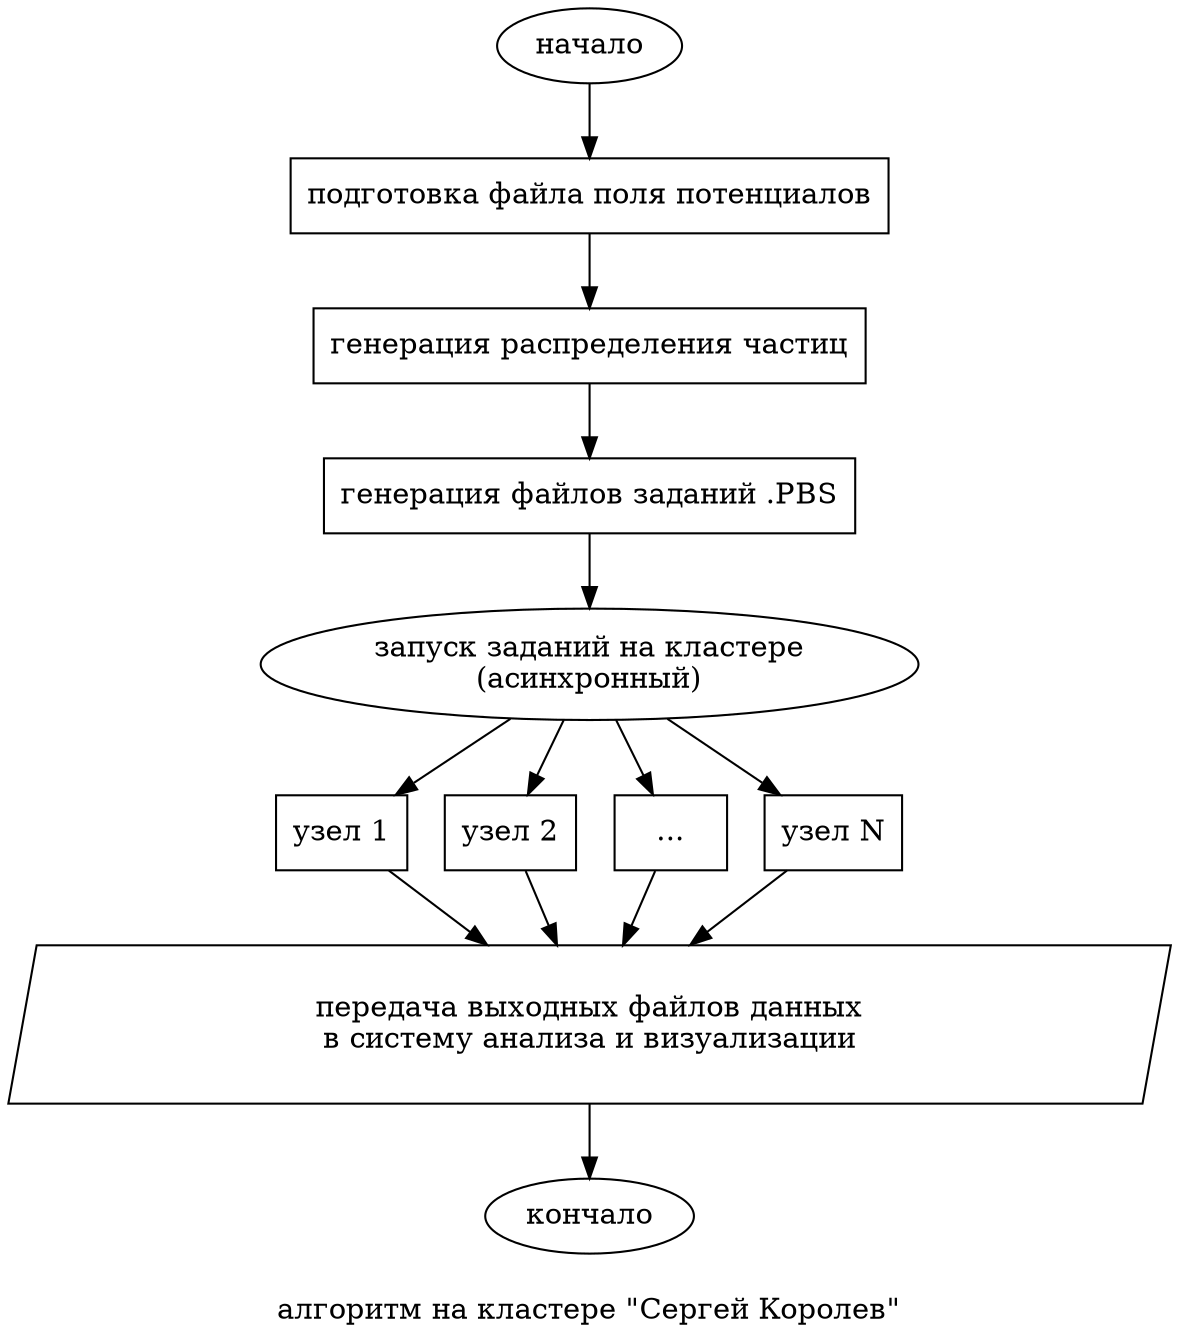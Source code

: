 digraph Algoritm {
label="\nалгоритм на кластере \"Сергей Королев\"";

phi [label="подготовка файла поля потенциалов",shape=box];
dat [label="генерация распределения частиц",shape=box];
pbs [label="генерация файлов заданий .PBS",shape=box];
run [label="запуск заданий на кластере\n(асинхронный)"];
"узел 1" [shape=box];
"узел 2" [shape=box];
"..." [shape=box];
"узел N" [shape=box];

send [label="передача выходных файлов данных\nв систему анализа и визуализации",
shape = polygon, sides = 4, skew= 0.05];

начало ->

phi  -> dat -> pbs -> run ;
run -> "узел 1" -> send;
run -> "узел 2" -> send;
run -> "..." -> send;
run -> "узел N" -> send;

send->кончало
}

